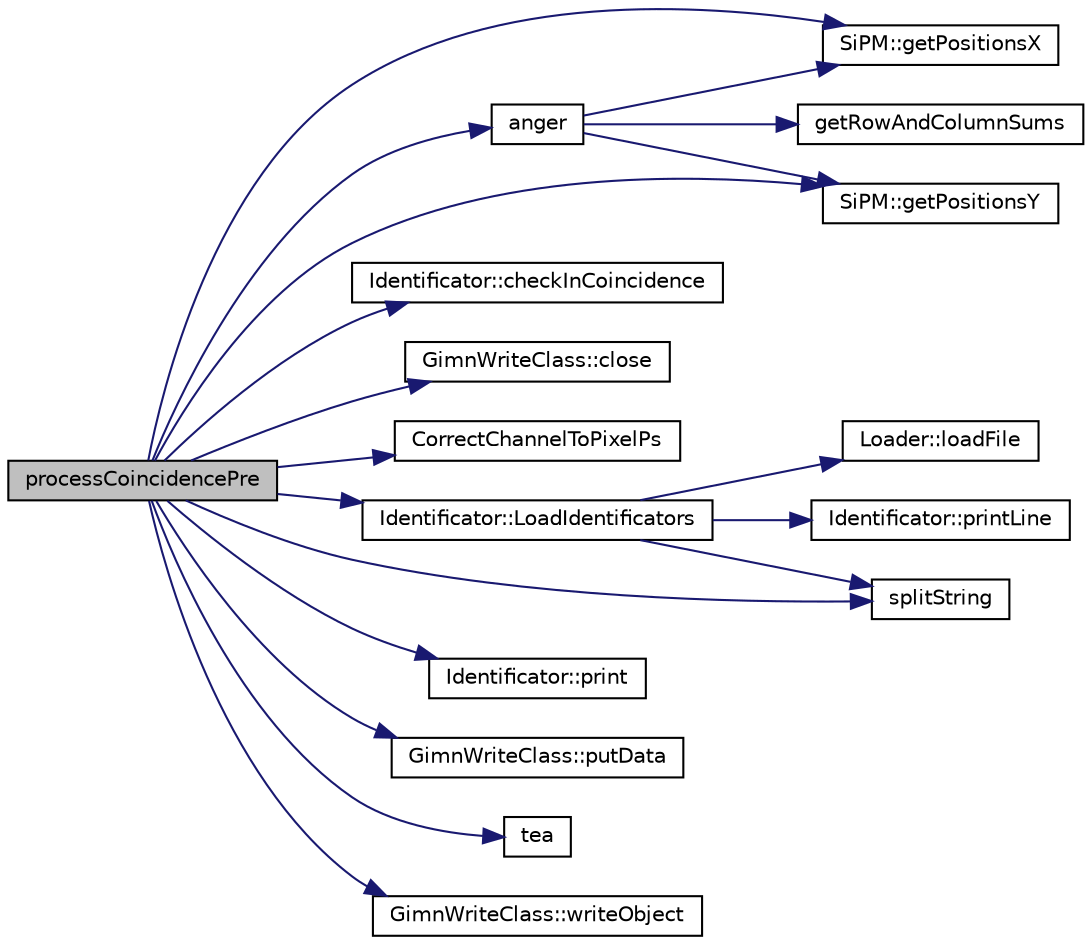 digraph "processCoincidencePre"
{
 // LATEX_PDF_SIZE
  edge [fontname="Helvetica",fontsize="10",labelfontname="Helvetica",labelfontsize="10"];
  node [fontname="Helvetica",fontsize="10",shape=record];
  rankdir="LR";
  Node1 [label="processCoincidencePre",height=0.2,width=0.4,color="black", fillcolor="grey75", style="filled", fontcolor="black",tooltip=" "];
  Node1 -> Node2 [color="midnightblue",fontsize="10",style="solid",fontname="Helvetica"];
  Node2 [label="anger",height=0.2,width=0.4,color="black", fillcolor="white", style="filled",URL="$positionings_8C.html#a3594ccf39b56f4d1fb53fcf99bd8f0fd",tooltip=" "];
  Node2 -> Node3 [color="midnightblue",fontsize="10",style="solid",fontname="Helvetica"];
  Node3 [label="SiPM::getPositionsX",height=0.2,width=0.4,color="black", fillcolor="white", style="filled",URL="$classSiPM.html#a635ae10d24ec15e014ce2304b6a2cacd",tooltip="Builded to give access to the vector containing the positions of the SiPM centers in X direction;."];
  Node2 -> Node4 [color="midnightblue",fontsize="10",style="solid",fontname="Helvetica"];
  Node4 [label="SiPM::getPositionsY",height=0.2,width=0.4,color="black", fillcolor="white", style="filled",URL="$classSiPM.html#af5ddd2833d562976f7a337c702fce42e",tooltip="Builded to give access to the vector containing the positions of the SiPM centers in Y direction;."];
  Node2 -> Node5 [color="midnightblue",fontsize="10",style="solid",fontname="Helvetica"];
  Node5 [label="getRowAndColumnSums",height=0.2,width=0.4,color="black", fillcolor="white", style="filled",URL="$Utils_8C.html#a58ded12ac7f7c04057c493ccf56a3f9f",tooltip="Irá gerar a soma em linhas e colunas de uma dada matriz fornecida, este irá passar por referência os ..."];
  Node1 -> Node6 [color="midnightblue",fontsize="10",style="solid",fontname="Helvetica"];
  Node6 [label="Identificator::checkInCoincidence",height=0.2,width=0.4,color="black", fillcolor="white", style="filled",URL="$classIdentificator.html#a5eb0050a8faca59cf6927c701021d6ab",tooltip=" "];
  Node1 -> Node7 [color="midnightblue",fontsize="10",style="solid",fontname="Helvetica"];
  Node7 [label="GimnWriteClass::close",height=0.2,width=0.4,color="black", fillcolor="white", style="filled",URL="$classGimnWriteClass.html#a54e72db67d1483877edc1345bbc1097d",tooltip=" "];
  Node1 -> Node8 [color="midnightblue",fontsize="10",style="solid",fontname="Helvetica"];
  Node8 [label="CorrectChannelToPixelPs",height=0.2,width=0.4,color="black", fillcolor="white", style="filled",URL="$Utils_8C.html#a6f1e23b4e523c7cf4a7d7f7f93a6fa79",tooltip="CorrectChannelToPixelPS irá converter um determinado valor de canal das sipms ketek 3325-WB0808 em su..."];
  Node1 -> Node3 [color="midnightblue",fontsize="10",style="solid",fontname="Helvetica"];
  Node1 -> Node4 [color="midnightblue",fontsize="10",style="solid",fontname="Helvetica"];
  Node1 -> Node9 [color="midnightblue",fontsize="10",style="solid",fontname="Helvetica"];
  Node9 [label="Identificator::LoadIdentificators",height=0.2,width=0.4,color="black", fillcolor="white", style="filled",URL="$classIdentificator.html#afc08e1f94af4dd5cf18b3e27f5b4edf1",tooltip="Irá ler o arquivo identificators.conf e guardar os valores lidos em vetores que poderão ser acessados..."];
  Node9 -> Node10 [color="midnightblue",fontsize="10",style="solid",fontname="Helvetica"];
  Node10 [label="Loader::loadFile",height=0.2,width=0.4,color="black", fillcolor="white", style="filled",URL="$classLoader.html#a9f91f7434ff11ffbf74ff56f07ccf8f4",tooltip="Ira Abrir diretamente o arquivo fornecido;."];
  Node9 -> Node11 [color="midnightblue",fontsize="10",style="solid",fontname="Helvetica"];
  Node11 [label="Identificator::printLine",height=0.2,width=0.4,color="black", fillcolor="white", style="filled",URL="$classIdentificator.html#a1cc261a3a467fa62e3030f86b4053a54",tooltip="Função interna da classe Identificator que servirá para imprimir os valores de cada linha lida na tab..."];
  Node9 -> Node12 [color="midnightblue",fontsize="10",style="solid",fontname="Helvetica"];
  Node12 [label="splitString",height=0.2,width=0.4,color="black", fillcolor="white", style="filled",URL="$Utils_8C.html#a20f5ab9d09a254c776886ca97b67872c",tooltip="splitString é uma função que irá separar em um vetor de strings uma determinada string a partir de um..."];
  Node1 -> Node13 [color="midnightblue",fontsize="10",style="solid",fontname="Helvetica"];
  Node13 [label="Identificator::print",height=0.2,width=0.4,color="black", fillcolor="white", style="filled",URL="$classIdentificator.html#a3702b8083a447f9e801d0240f9c8c253",tooltip="Irá imprimir os valores armazenados nos vetores de portas, chipID, coincidencia entre outros."];
  Node1 -> Node14 [color="midnightblue",fontsize="10",style="solid",fontname="Helvetica"];
  Node14 [label="GimnWriteClass::putData",height=0.2,width=0.4,color="black", fillcolor="white", style="filled",URL="$classGimnWriteClass.html#a55c875ef940a5ede9eec60d538d45570",tooltip="Este método irá carregar os dados processados em cada evento para as arvores que serão escritas no ar..."];
  Node1 -> Node12 [color="midnightblue",fontsize="10",style="solid",fontname="Helvetica"];
  Node1 -> Node15 [color="midnightblue",fontsize="10",style="solid",fontname="Helvetica"];
  Node15 [label="tea",height=0.2,width=0.4,color="black", fillcolor="white", style="filled",URL="$timing_8C.html#a3236e93cd277b7408821fc3adf3c48e9",tooltip=" "];
  Node1 -> Node16 [color="midnightblue",fontsize="10",style="solid",fontname="Helvetica"];
  Node16 [label="GimnWriteClass::writeObject",height=0.2,width=0.4,color="black", fillcolor="white", style="filled",URL="$classGimnWriteClass.html#a527db0c1e72e54ef290a774767ae16fa",tooltip="Guarda os dados dos diversos histogramas coletados em pastas dentro do arquivo root gerado."];
}

